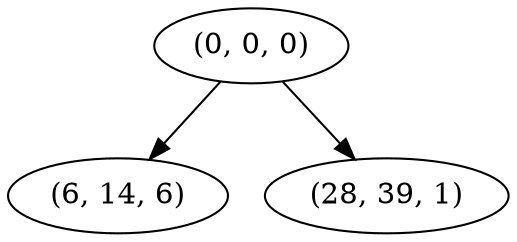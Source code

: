 digraph tree {
    "(0, 0, 0)";
    "(6, 14, 6)";
    "(28, 39, 1)";
    "(0, 0, 0)" -> "(6, 14, 6)";
    "(0, 0, 0)" -> "(28, 39, 1)";
}
